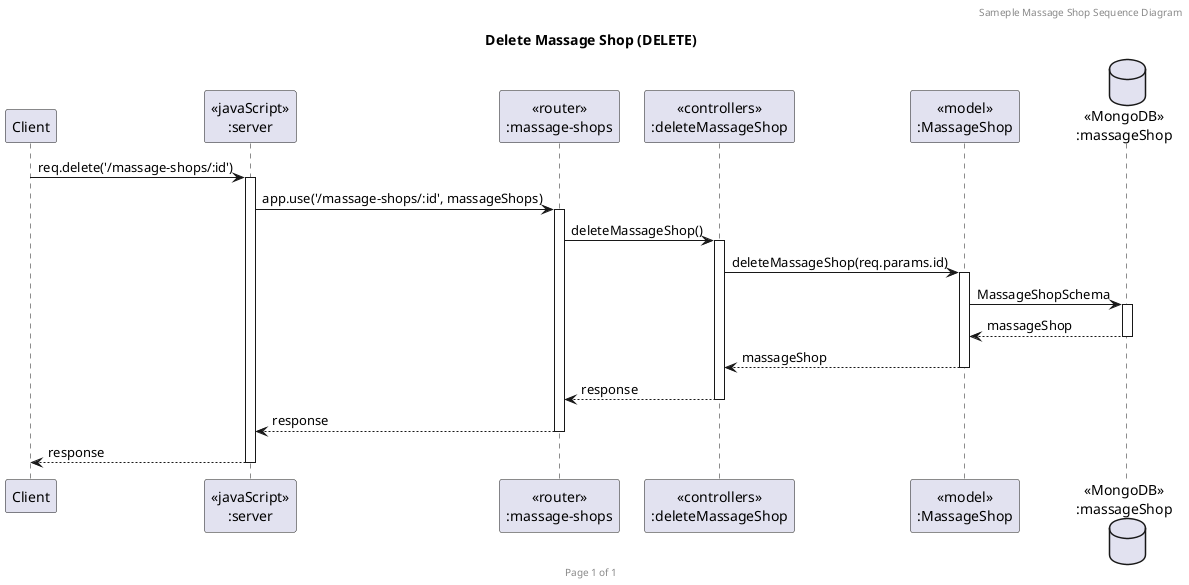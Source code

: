 @startuml Delete Massage Shop (DELETE)

header Sameple Massage Shop Sequence Diagram
footer Page %page% of %lastpage%
title "Delete Massage Shop (DELETE)"

participant "Client" as client
participant "<<javaScript>>\n:server" as server
participant "<<router>>\n:massage-shops" as routerMassageShop
participant "<<controllers>>\n:deleteMassageShop" as controllersDeleteMassageShop
participant "<<model>>\n:MassageShop" as modelMassageShop
database "<<MongoDB>>\n:massageShop" as MassageShopDatabase

client->server ++:req.delete('/massage-shops/:id')
server->routerMassageShop ++:app.use('/massage-shops/:id', massageShops)
routerMassageShop -> controllersDeleteMassageShop ++:deleteMassageShop()
controllersDeleteMassageShop->modelMassageShop ++:deleteMassageShop(req.params.id)
modelMassageShop ->MassageShopDatabase ++: MassageShopSchema
MassageShopDatabase --> modelMassageShop --: massageShop
controllersDeleteMassageShop <-- modelMassageShop --:massageShop
routerMassageShop <-- controllersDeleteMassageShop --:response
server <-- routerMassageShop --:response
client <-- server --:response

@enduml
